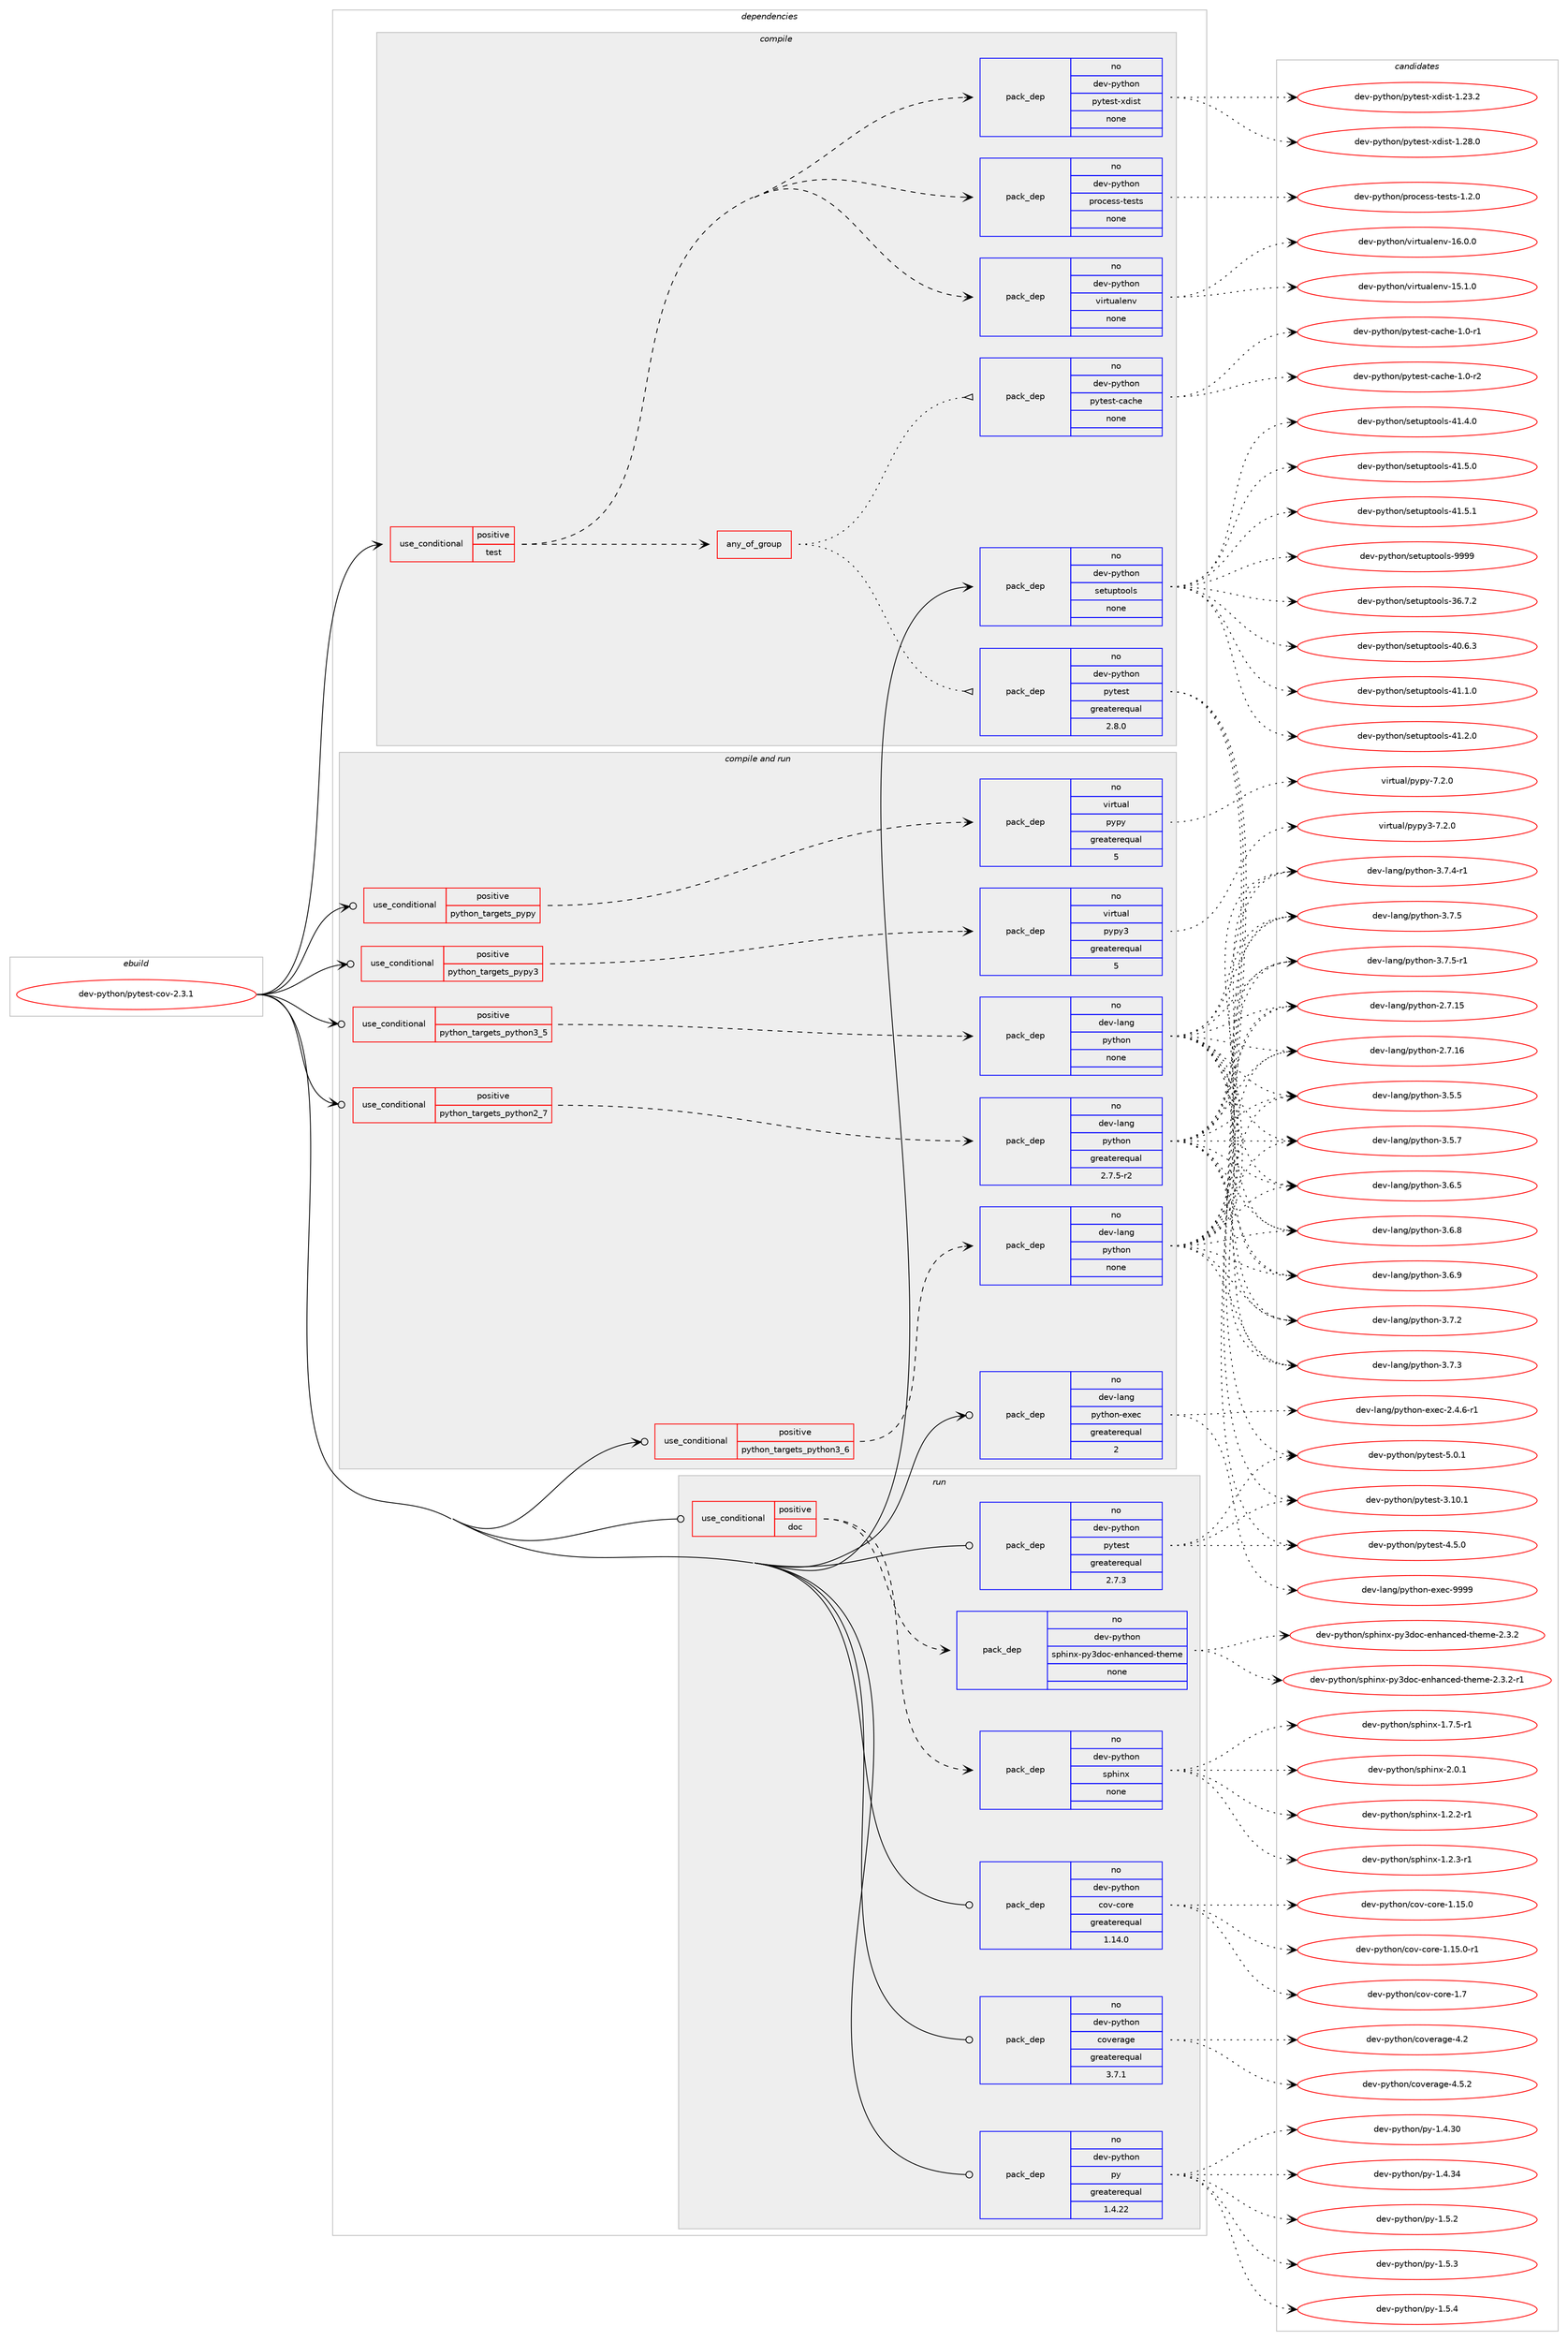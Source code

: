 digraph prolog {

# *************
# Graph options
# *************

newrank=true;
concentrate=true;
compound=true;
graph [rankdir=LR,fontname=Helvetica,fontsize=10,ranksep=1.5];#, ranksep=2.5, nodesep=0.2];
edge  [arrowhead=vee];
node  [fontname=Helvetica,fontsize=10];

# **********
# The ebuild
# **********

subgraph cluster_leftcol {
color=gray;
rank=same;
label=<<i>ebuild</i>>;
id [label="dev-python/pytest-cov-2.3.1", color=red, width=4, href="../dev-python/pytest-cov-2.3.1.svg"];
}

# ****************
# The dependencies
# ****************

subgraph cluster_midcol {
color=gray;
label=<<i>dependencies</i>>;
subgraph cluster_compile {
fillcolor="#eeeeee";
style=filled;
label=<<i>compile</i>>;
subgraph cond146976 {
dependency629249 [label=<<TABLE BORDER="0" CELLBORDER="1" CELLSPACING="0" CELLPADDING="4"><TR><TD ROWSPAN="3" CELLPADDING="10">use_conditional</TD></TR><TR><TD>positive</TD></TR><TR><TD>test</TD></TR></TABLE>>, shape=none, color=red];
subgraph pack470408 {
dependency629250 [label=<<TABLE BORDER="0" CELLBORDER="1" CELLSPACING="0" CELLPADDING="4" WIDTH="220"><TR><TD ROWSPAN="6" CELLPADDING="30">pack_dep</TD></TR><TR><TD WIDTH="110">no</TD></TR><TR><TD>dev-python</TD></TR><TR><TD>virtualenv</TD></TR><TR><TD>none</TD></TR><TR><TD></TD></TR></TABLE>>, shape=none, color=blue];
}
dependency629249:e -> dependency629250:w [weight=20,style="dashed",arrowhead="vee"];
subgraph pack470409 {
dependency629251 [label=<<TABLE BORDER="0" CELLBORDER="1" CELLSPACING="0" CELLPADDING="4" WIDTH="220"><TR><TD ROWSPAN="6" CELLPADDING="30">pack_dep</TD></TR><TR><TD WIDTH="110">no</TD></TR><TR><TD>dev-python</TD></TR><TR><TD>process-tests</TD></TR><TR><TD>none</TD></TR><TR><TD></TD></TR></TABLE>>, shape=none, color=blue];
}
dependency629249:e -> dependency629251:w [weight=20,style="dashed",arrowhead="vee"];
subgraph any11488 {
dependency629252 [label=<<TABLE BORDER="0" CELLBORDER="1" CELLSPACING="0" CELLPADDING="4"><TR><TD CELLPADDING="10">any_of_group</TD></TR></TABLE>>, shape=none, color=red];subgraph pack470410 {
dependency629253 [label=<<TABLE BORDER="0" CELLBORDER="1" CELLSPACING="0" CELLPADDING="4" WIDTH="220"><TR><TD ROWSPAN="6" CELLPADDING="30">pack_dep</TD></TR><TR><TD WIDTH="110">no</TD></TR><TR><TD>dev-python</TD></TR><TR><TD>pytest</TD></TR><TR><TD>greaterequal</TD></TR><TR><TD>2.8.0</TD></TR></TABLE>>, shape=none, color=blue];
}
dependency629252:e -> dependency629253:w [weight=20,style="dotted",arrowhead="oinv"];
subgraph pack470411 {
dependency629254 [label=<<TABLE BORDER="0" CELLBORDER="1" CELLSPACING="0" CELLPADDING="4" WIDTH="220"><TR><TD ROWSPAN="6" CELLPADDING="30">pack_dep</TD></TR><TR><TD WIDTH="110">no</TD></TR><TR><TD>dev-python</TD></TR><TR><TD>pytest-cache</TD></TR><TR><TD>none</TD></TR><TR><TD></TD></TR></TABLE>>, shape=none, color=blue];
}
dependency629252:e -> dependency629254:w [weight=20,style="dotted",arrowhead="oinv"];
}
dependency629249:e -> dependency629252:w [weight=20,style="dashed",arrowhead="vee"];
subgraph pack470412 {
dependency629255 [label=<<TABLE BORDER="0" CELLBORDER="1" CELLSPACING="0" CELLPADDING="4" WIDTH="220"><TR><TD ROWSPAN="6" CELLPADDING="30">pack_dep</TD></TR><TR><TD WIDTH="110">no</TD></TR><TR><TD>dev-python</TD></TR><TR><TD>pytest-xdist</TD></TR><TR><TD>none</TD></TR><TR><TD></TD></TR></TABLE>>, shape=none, color=blue];
}
dependency629249:e -> dependency629255:w [weight=20,style="dashed",arrowhead="vee"];
}
id:e -> dependency629249:w [weight=20,style="solid",arrowhead="vee"];
subgraph pack470413 {
dependency629256 [label=<<TABLE BORDER="0" CELLBORDER="1" CELLSPACING="0" CELLPADDING="4" WIDTH="220"><TR><TD ROWSPAN="6" CELLPADDING="30">pack_dep</TD></TR><TR><TD WIDTH="110">no</TD></TR><TR><TD>dev-python</TD></TR><TR><TD>setuptools</TD></TR><TR><TD>none</TD></TR><TR><TD></TD></TR></TABLE>>, shape=none, color=blue];
}
id:e -> dependency629256:w [weight=20,style="solid",arrowhead="vee"];
}
subgraph cluster_compileandrun {
fillcolor="#eeeeee";
style=filled;
label=<<i>compile and run</i>>;
subgraph cond146977 {
dependency629257 [label=<<TABLE BORDER="0" CELLBORDER="1" CELLSPACING="0" CELLPADDING="4"><TR><TD ROWSPAN="3" CELLPADDING="10">use_conditional</TD></TR><TR><TD>positive</TD></TR><TR><TD>python_targets_pypy</TD></TR></TABLE>>, shape=none, color=red];
subgraph pack470414 {
dependency629258 [label=<<TABLE BORDER="0" CELLBORDER="1" CELLSPACING="0" CELLPADDING="4" WIDTH="220"><TR><TD ROWSPAN="6" CELLPADDING="30">pack_dep</TD></TR><TR><TD WIDTH="110">no</TD></TR><TR><TD>virtual</TD></TR><TR><TD>pypy</TD></TR><TR><TD>greaterequal</TD></TR><TR><TD>5</TD></TR></TABLE>>, shape=none, color=blue];
}
dependency629257:e -> dependency629258:w [weight=20,style="dashed",arrowhead="vee"];
}
id:e -> dependency629257:w [weight=20,style="solid",arrowhead="odotvee"];
subgraph cond146978 {
dependency629259 [label=<<TABLE BORDER="0" CELLBORDER="1" CELLSPACING="0" CELLPADDING="4"><TR><TD ROWSPAN="3" CELLPADDING="10">use_conditional</TD></TR><TR><TD>positive</TD></TR><TR><TD>python_targets_pypy3</TD></TR></TABLE>>, shape=none, color=red];
subgraph pack470415 {
dependency629260 [label=<<TABLE BORDER="0" CELLBORDER="1" CELLSPACING="0" CELLPADDING="4" WIDTH="220"><TR><TD ROWSPAN="6" CELLPADDING="30">pack_dep</TD></TR><TR><TD WIDTH="110">no</TD></TR><TR><TD>virtual</TD></TR><TR><TD>pypy3</TD></TR><TR><TD>greaterequal</TD></TR><TR><TD>5</TD></TR></TABLE>>, shape=none, color=blue];
}
dependency629259:e -> dependency629260:w [weight=20,style="dashed",arrowhead="vee"];
}
id:e -> dependency629259:w [weight=20,style="solid",arrowhead="odotvee"];
subgraph cond146979 {
dependency629261 [label=<<TABLE BORDER="0" CELLBORDER="1" CELLSPACING="0" CELLPADDING="4"><TR><TD ROWSPAN="3" CELLPADDING="10">use_conditional</TD></TR><TR><TD>positive</TD></TR><TR><TD>python_targets_python2_7</TD></TR></TABLE>>, shape=none, color=red];
subgraph pack470416 {
dependency629262 [label=<<TABLE BORDER="0" CELLBORDER="1" CELLSPACING="0" CELLPADDING="4" WIDTH="220"><TR><TD ROWSPAN="6" CELLPADDING="30">pack_dep</TD></TR><TR><TD WIDTH="110">no</TD></TR><TR><TD>dev-lang</TD></TR><TR><TD>python</TD></TR><TR><TD>greaterequal</TD></TR><TR><TD>2.7.5-r2</TD></TR></TABLE>>, shape=none, color=blue];
}
dependency629261:e -> dependency629262:w [weight=20,style="dashed",arrowhead="vee"];
}
id:e -> dependency629261:w [weight=20,style="solid",arrowhead="odotvee"];
subgraph cond146980 {
dependency629263 [label=<<TABLE BORDER="0" CELLBORDER="1" CELLSPACING="0" CELLPADDING="4"><TR><TD ROWSPAN="3" CELLPADDING="10">use_conditional</TD></TR><TR><TD>positive</TD></TR><TR><TD>python_targets_python3_5</TD></TR></TABLE>>, shape=none, color=red];
subgraph pack470417 {
dependency629264 [label=<<TABLE BORDER="0" CELLBORDER="1" CELLSPACING="0" CELLPADDING="4" WIDTH="220"><TR><TD ROWSPAN="6" CELLPADDING="30">pack_dep</TD></TR><TR><TD WIDTH="110">no</TD></TR><TR><TD>dev-lang</TD></TR><TR><TD>python</TD></TR><TR><TD>none</TD></TR><TR><TD></TD></TR></TABLE>>, shape=none, color=blue];
}
dependency629263:e -> dependency629264:w [weight=20,style="dashed",arrowhead="vee"];
}
id:e -> dependency629263:w [weight=20,style="solid",arrowhead="odotvee"];
subgraph cond146981 {
dependency629265 [label=<<TABLE BORDER="0" CELLBORDER="1" CELLSPACING="0" CELLPADDING="4"><TR><TD ROWSPAN="3" CELLPADDING="10">use_conditional</TD></TR><TR><TD>positive</TD></TR><TR><TD>python_targets_python3_6</TD></TR></TABLE>>, shape=none, color=red];
subgraph pack470418 {
dependency629266 [label=<<TABLE BORDER="0" CELLBORDER="1" CELLSPACING="0" CELLPADDING="4" WIDTH="220"><TR><TD ROWSPAN="6" CELLPADDING="30">pack_dep</TD></TR><TR><TD WIDTH="110">no</TD></TR><TR><TD>dev-lang</TD></TR><TR><TD>python</TD></TR><TR><TD>none</TD></TR><TR><TD></TD></TR></TABLE>>, shape=none, color=blue];
}
dependency629265:e -> dependency629266:w [weight=20,style="dashed",arrowhead="vee"];
}
id:e -> dependency629265:w [weight=20,style="solid",arrowhead="odotvee"];
subgraph pack470419 {
dependency629267 [label=<<TABLE BORDER="0" CELLBORDER="1" CELLSPACING="0" CELLPADDING="4" WIDTH="220"><TR><TD ROWSPAN="6" CELLPADDING="30">pack_dep</TD></TR><TR><TD WIDTH="110">no</TD></TR><TR><TD>dev-lang</TD></TR><TR><TD>python-exec</TD></TR><TR><TD>greaterequal</TD></TR><TR><TD>2</TD></TR></TABLE>>, shape=none, color=blue];
}
id:e -> dependency629267:w [weight=20,style="solid",arrowhead="odotvee"];
}
subgraph cluster_run {
fillcolor="#eeeeee";
style=filled;
label=<<i>run</i>>;
subgraph cond146982 {
dependency629268 [label=<<TABLE BORDER="0" CELLBORDER="1" CELLSPACING="0" CELLPADDING="4"><TR><TD ROWSPAN="3" CELLPADDING="10">use_conditional</TD></TR><TR><TD>positive</TD></TR><TR><TD>doc</TD></TR></TABLE>>, shape=none, color=red];
subgraph pack470420 {
dependency629269 [label=<<TABLE BORDER="0" CELLBORDER="1" CELLSPACING="0" CELLPADDING="4" WIDTH="220"><TR><TD ROWSPAN="6" CELLPADDING="30">pack_dep</TD></TR><TR><TD WIDTH="110">no</TD></TR><TR><TD>dev-python</TD></TR><TR><TD>sphinx</TD></TR><TR><TD>none</TD></TR><TR><TD></TD></TR></TABLE>>, shape=none, color=blue];
}
dependency629268:e -> dependency629269:w [weight=20,style="dashed",arrowhead="vee"];
subgraph pack470421 {
dependency629270 [label=<<TABLE BORDER="0" CELLBORDER="1" CELLSPACING="0" CELLPADDING="4" WIDTH="220"><TR><TD ROWSPAN="6" CELLPADDING="30">pack_dep</TD></TR><TR><TD WIDTH="110">no</TD></TR><TR><TD>dev-python</TD></TR><TR><TD>sphinx-py3doc-enhanced-theme</TD></TR><TR><TD>none</TD></TR><TR><TD></TD></TR></TABLE>>, shape=none, color=blue];
}
dependency629268:e -> dependency629270:w [weight=20,style="dashed",arrowhead="vee"];
}
id:e -> dependency629268:w [weight=20,style="solid",arrowhead="odot"];
subgraph pack470422 {
dependency629271 [label=<<TABLE BORDER="0" CELLBORDER="1" CELLSPACING="0" CELLPADDING="4" WIDTH="220"><TR><TD ROWSPAN="6" CELLPADDING="30">pack_dep</TD></TR><TR><TD WIDTH="110">no</TD></TR><TR><TD>dev-python</TD></TR><TR><TD>cov-core</TD></TR><TR><TD>greaterequal</TD></TR><TR><TD>1.14.0</TD></TR></TABLE>>, shape=none, color=blue];
}
id:e -> dependency629271:w [weight=20,style="solid",arrowhead="odot"];
subgraph pack470423 {
dependency629272 [label=<<TABLE BORDER="0" CELLBORDER="1" CELLSPACING="0" CELLPADDING="4" WIDTH="220"><TR><TD ROWSPAN="6" CELLPADDING="30">pack_dep</TD></TR><TR><TD WIDTH="110">no</TD></TR><TR><TD>dev-python</TD></TR><TR><TD>coverage</TD></TR><TR><TD>greaterequal</TD></TR><TR><TD>3.7.1</TD></TR></TABLE>>, shape=none, color=blue];
}
id:e -> dependency629272:w [weight=20,style="solid",arrowhead="odot"];
subgraph pack470424 {
dependency629273 [label=<<TABLE BORDER="0" CELLBORDER="1" CELLSPACING="0" CELLPADDING="4" WIDTH="220"><TR><TD ROWSPAN="6" CELLPADDING="30">pack_dep</TD></TR><TR><TD WIDTH="110">no</TD></TR><TR><TD>dev-python</TD></TR><TR><TD>py</TD></TR><TR><TD>greaterequal</TD></TR><TR><TD>1.4.22</TD></TR></TABLE>>, shape=none, color=blue];
}
id:e -> dependency629273:w [weight=20,style="solid",arrowhead="odot"];
subgraph pack470425 {
dependency629274 [label=<<TABLE BORDER="0" CELLBORDER="1" CELLSPACING="0" CELLPADDING="4" WIDTH="220"><TR><TD ROWSPAN="6" CELLPADDING="30">pack_dep</TD></TR><TR><TD WIDTH="110">no</TD></TR><TR><TD>dev-python</TD></TR><TR><TD>pytest</TD></TR><TR><TD>greaterequal</TD></TR><TR><TD>2.7.3</TD></TR></TABLE>>, shape=none, color=blue];
}
id:e -> dependency629274:w [weight=20,style="solid",arrowhead="odot"];
}
}

# **************
# The candidates
# **************

subgraph cluster_choices {
rank=same;
color=gray;
label=<<i>candidates</i>>;

subgraph choice470408 {
color=black;
nodesep=1;
choice10010111845112121116104111110471181051141161179710810111011845495346494648 [label="dev-python/virtualenv-15.1.0", color=red, width=4,href="../dev-python/virtualenv-15.1.0.svg"];
choice10010111845112121116104111110471181051141161179710810111011845495446484648 [label="dev-python/virtualenv-16.0.0", color=red, width=4,href="../dev-python/virtualenv-16.0.0.svg"];
dependency629250:e -> choice10010111845112121116104111110471181051141161179710810111011845495346494648:w [style=dotted,weight="100"];
dependency629250:e -> choice10010111845112121116104111110471181051141161179710810111011845495446484648:w [style=dotted,weight="100"];
}
subgraph choice470409 {
color=black;
nodesep=1;
choice10010111845112121116104111110471121141119910111511545116101115116115454946504648 [label="dev-python/process-tests-1.2.0", color=red, width=4,href="../dev-python/process-tests-1.2.0.svg"];
dependency629251:e -> choice10010111845112121116104111110471121141119910111511545116101115116115454946504648:w [style=dotted,weight="100"];
}
subgraph choice470410 {
color=black;
nodesep=1;
choice100101118451121211161041111104711212111610111511645514649484649 [label="dev-python/pytest-3.10.1", color=red, width=4,href="../dev-python/pytest-3.10.1.svg"];
choice1001011184511212111610411111047112121116101115116455246534648 [label="dev-python/pytest-4.5.0", color=red, width=4,href="../dev-python/pytest-4.5.0.svg"];
choice1001011184511212111610411111047112121116101115116455346484649 [label="dev-python/pytest-5.0.1", color=red, width=4,href="../dev-python/pytest-5.0.1.svg"];
dependency629253:e -> choice100101118451121211161041111104711212111610111511645514649484649:w [style=dotted,weight="100"];
dependency629253:e -> choice1001011184511212111610411111047112121116101115116455246534648:w [style=dotted,weight="100"];
dependency629253:e -> choice1001011184511212111610411111047112121116101115116455346484649:w [style=dotted,weight="100"];
}
subgraph choice470411 {
color=black;
nodesep=1;
choice100101118451121211161041111104711212111610111511645999799104101454946484511449 [label="dev-python/pytest-cache-1.0-r1", color=red, width=4,href="../dev-python/pytest-cache-1.0-r1.svg"];
choice100101118451121211161041111104711212111610111511645999799104101454946484511450 [label="dev-python/pytest-cache-1.0-r2", color=red, width=4,href="../dev-python/pytest-cache-1.0-r2.svg"];
dependency629254:e -> choice100101118451121211161041111104711212111610111511645999799104101454946484511449:w [style=dotted,weight="100"];
dependency629254:e -> choice100101118451121211161041111104711212111610111511645999799104101454946484511450:w [style=dotted,weight="100"];
}
subgraph choice470412 {
color=black;
nodesep=1;
choice10010111845112121116104111110471121211161011151164512010010511511645494650514650 [label="dev-python/pytest-xdist-1.23.2", color=red, width=4,href="../dev-python/pytest-xdist-1.23.2.svg"];
choice10010111845112121116104111110471121211161011151164512010010511511645494650564648 [label="dev-python/pytest-xdist-1.28.0", color=red, width=4,href="../dev-python/pytest-xdist-1.28.0.svg"];
dependency629255:e -> choice10010111845112121116104111110471121211161011151164512010010511511645494650514650:w [style=dotted,weight="100"];
dependency629255:e -> choice10010111845112121116104111110471121211161011151164512010010511511645494650564648:w [style=dotted,weight="100"];
}
subgraph choice470413 {
color=black;
nodesep=1;
choice100101118451121211161041111104711510111611711211611111110811545515446554650 [label="dev-python/setuptools-36.7.2", color=red, width=4,href="../dev-python/setuptools-36.7.2.svg"];
choice100101118451121211161041111104711510111611711211611111110811545524846544651 [label="dev-python/setuptools-40.6.3", color=red, width=4,href="../dev-python/setuptools-40.6.3.svg"];
choice100101118451121211161041111104711510111611711211611111110811545524946494648 [label="dev-python/setuptools-41.1.0", color=red, width=4,href="../dev-python/setuptools-41.1.0.svg"];
choice100101118451121211161041111104711510111611711211611111110811545524946504648 [label="dev-python/setuptools-41.2.0", color=red, width=4,href="../dev-python/setuptools-41.2.0.svg"];
choice100101118451121211161041111104711510111611711211611111110811545524946524648 [label="dev-python/setuptools-41.4.0", color=red, width=4,href="../dev-python/setuptools-41.4.0.svg"];
choice100101118451121211161041111104711510111611711211611111110811545524946534648 [label="dev-python/setuptools-41.5.0", color=red, width=4,href="../dev-python/setuptools-41.5.0.svg"];
choice100101118451121211161041111104711510111611711211611111110811545524946534649 [label="dev-python/setuptools-41.5.1", color=red, width=4,href="../dev-python/setuptools-41.5.1.svg"];
choice10010111845112121116104111110471151011161171121161111111081154557575757 [label="dev-python/setuptools-9999", color=red, width=4,href="../dev-python/setuptools-9999.svg"];
dependency629256:e -> choice100101118451121211161041111104711510111611711211611111110811545515446554650:w [style=dotted,weight="100"];
dependency629256:e -> choice100101118451121211161041111104711510111611711211611111110811545524846544651:w [style=dotted,weight="100"];
dependency629256:e -> choice100101118451121211161041111104711510111611711211611111110811545524946494648:w [style=dotted,weight="100"];
dependency629256:e -> choice100101118451121211161041111104711510111611711211611111110811545524946504648:w [style=dotted,weight="100"];
dependency629256:e -> choice100101118451121211161041111104711510111611711211611111110811545524946524648:w [style=dotted,weight="100"];
dependency629256:e -> choice100101118451121211161041111104711510111611711211611111110811545524946534648:w [style=dotted,weight="100"];
dependency629256:e -> choice100101118451121211161041111104711510111611711211611111110811545524946534649:w [style=dotted,weight="100"];
dependency629256:e -> choice10010111845112121116104111110471151011161171121161111111081154557575757:w [style=dotted,weight="100"];
}
subgraph choice470414 {
color=black;
nodesep=1;
choice1181051141161179710847112121112121455546504648 [label="virtual/pypy-7.2.0", color=red, width=4,href="../virtual/pypy-7.2.0.svg"];
dependency629258:e -> choice1181051141161179710847112121112121455546504648:w [style=dotted,weight="100"];
}
subgraph choice470415 {
color=black;
nodesep=1;
choice118105114116117971084711212111212151455546504648 [label="virtual/pypy3-7.2.0", color=red, width=4,href="../virtual/pypy3-7.2.0.svg"];
dependency629260:e -> choice118105114116117971084711212111212151455546504648:w [style=dotted,weight="100"];
}
subgraph choice470416 {
color=black;
nodesep=1;
choice10010111845108971101034711212111610411111045504655464953 [label="dev-lang/python-2.7.15", color=red, width=4,href="../dev-lang/python-2.7.15.svg"];
choice10010111845108971101034711212111610411111045504655464954 [label="dev-lang/python-2.7.16", color=red, width=4,href="../dev-lang/python-2.7.16.svg"];
choice100101118451089711010347112121116104111110455146534653 [label="dev-lang/python-3.5.5", color=red, width=4,href="../dev-lang/python-3.5.5.svg"];
choice100101118451089711010347112121116104111110455146534655 [label="dev-lang/python-3.5.7", color=red, width=4,href="../dev-lang/python-3.5.7.svg"];
choice100101118451089711010347112121116104111110455146544653 [label="dev-lang/python-3.6.5", color=red, width=4,href="../dev-lang/python-3.6.5.svg"];
choice100101118451089711010347112121116104111110455146544656 [label="dev-lang/python-3.6.8", color=red, width=4,href="../dev-lang/python-3.6.8.svg"];
choice100101118451089711010347112121116104111110455146544657 [label="dev-lang/python-3.6.9", color=red, width=4,href="../dev-lang/python-3.6.9.svg"];
choice100101118451089711010347112121116104111110455146554650 [label="dev-lang/python-3.7.2", color=red, width=4,href="../dev-lang/python-3.7.2.svg"];
choice100101118451089711010347112121116104111110455146554651 [label="dev-lang/python-3.7.3", color=red, width=4,href="../dev-lang/python-3.7.3.svg"];
choice1001011184510897110103471121211161041111104551465546524511449 [label="dev-lang/python-3.7.4-r1", color=red, width=4,href="../dev-lang/python-3.7.4-r1.svg"];
choice100101118451089711010347112121116104111110455146554653 [label="dev-lang/python-3.7.5", color=red, width=4,href="../dev-lang/python-3.7.5.svg"];
choice1001011184510897110103471121211161041111104551465546534511449 [label="dev-lang/python-3.7.5-r1", color=red, width=4,href="../dev-lang/python-3.7.5-r1.svg"];
dependency629262:e -> choice10010111845108971101034711212111610411111045504655464953:w [style=dotted,weight="100"];
dependency629262:e -> choice10010111845108971101034711212111610411111045504655464954:w [style=dotted,weight="100"];
dependency629262:e -> choice100101118451089711010347112121116104111110455146534653:w [style=dotted,weight="100"];
dependency629262:e -> choice100101118451089711010347112121116104111110455146534655:w [style=dotted,weight="100"];
dependency629262:e -> choice100101118451089711010347112121116104111110455146544653:w [style=dotted,weight="100"];
dependency629262:e -> choice100101118451089711010347112121116104111110455146544656:w [style=dotted,weight="100"];
dependency629262:e -> choice100101118451089711010347112121116104111110455146544657:w [style=dotted,weight="100"];
dependency629262:e -> choice100101118451089711010347112121116104111110455146554650:w [style=dotted,weight="100"];
dependency629262:e -> choice100101118451089711010347112121116104111110455146554651:w [style=dotted,weight="100"];
dependency629262:e -> choice1001011184510897110103471121211161041111104551465546524511449:w [style=dotted,weight="100"];
dependency629262:e -> choice100101118451089711010347112121116104111110455146554653:w [style=dotted,weight="100"];
dependency629262:e -> choice1001011184510897110103471121211161041111104551465546534511449:w [style=dotted,weight="100"];
}
subgraph choice470417 {
color=black;
nodesep=1;
choice10010111845108971101034711212111610411111045504655464953 [label="dev-lang/python-2.7.15", color=red, width=4,href="../dev-lang/python-2.7.15.svg"];
choice10010111845108971101034711212111610411111045504655464954 [label="dev-lang/python-2.7.16", color=red, width=4,href="../dev-lang/python-2.7.16.svg"];
choice100101118451089711010347112121116104111110455146534653 [label="dev-lang/python-3.5.5", color=red, width=4,href="../dev-lang/python-3.5.5.svg"];
choice100101118451089711010347112121116104111110455146534655 [label="dev-lang/python-3.5.7", color=red, width=4,href="../dev-lang/python-3.5.7.svg"];
choice100101118451089711010347112121116104111110455146544653 [label="dev-lang/python-3.6.5", color=red, width=4,href="../dev-lang/python-3.6.5.svg"];
choice100101118451089711010347112121116104111110455146544656 [label="dev-lang/python-3.6.8", color=red, width=4,href="../dev-lang/python-3.6.8.svg"];
choice100101118451089711010347112121116104111110455146544657 [label="dev-lang/python-3.6.9", color=red, width=4,href="../dev-lang/python-3.6.9.svg"];
choice100101118451089711010347112121116104111110455146554650 [label="dev-lang/python-3.7.2", color=red, width=4,href="../dev-lang/python-3.7.2.svg"];
choice100101118451089711010347112121116104111110455146554651 [label="dev-lang/python-3.7.3", color=red, width=4,href="../dev-lang/python-3.7.3.svg"];
choice1001011184510897110103471121211161041111104551465546524511449 [label="dev-lang/python-3.7.4-r1", color=red, width=4,href="../dev-lang/python-3.7.4-r1.svg"];
choice100101118451089711010347112121116104111110455146554653 [label="dev-lang/python-3.7.5", color=red, width=4,href="../dev-lang/python-3.7.5.svg"];
choice1001011184510897110103471121211161041111104551465546534511449 [label="dev-lang/python-3.7.5-r1", color=red, width=4,href="../dev-lang/python-3.7.5-r1.svg"];
dependency629264:e -> choice10010111845108971101034711212111610411111045504655464953:w [style=dotted,weight="100"];
dependency629264:e -> choice10010111845108971101034711212111610411111045504655464954:w [style=dotted,weight="100"];
dependency629264:e -> choice100101118451089711010347112121116104111110455146534653:w [style=dotted,weight="100"];
dependency629264:e -> choice100101118451089711010347112121116104111110455146534655:w [style=dotted,weight="100"];
dependency629264:e -> choice100101118451089711010347112121116104111110455146544653:w [style=dotted,weight="100"];
dependency629264:e -> choice100101118451089711010347112121116104111110455146544656:w [style=dotted,weight="100"];
dependency629264:e -> choice100101118451089711010347112121116104111110455146544657:w [style=dotted,weight="100"];
dependency629264:e -> choice100101118451089711010347112121116104111110455146554650:w [style=dotted,weight="100"];
dependency629264:e -> choice100101118451089711010347112121116104111110455146554651:w [style=dotted,weight="100"];
dependency629264:e -> choice1001011184510897110103471121211161041111104551465546524511449:w [style=dotted,weight="100"];
dependency629264:e -> choice100101118451089711010347112121116104111110455146554653:w [style=dotted,weight="100"];
dependency629264:e -> choice1001011184510897110103471121211161041111104551465546534511449:w [style=dotted,weight="100"];
}
subgraph choice470418 {
color=black;
nodesep=1;
choice10010111845108971101034711212111610411111045504655464953 [label="dev-lang/python-2.7.15", color=red, width=4,href="../dev-lang/python-2.7.15.svg"];
choice10010111845108971101034711212111610411111045504655464954 [label="dev-lang/python-2.7.16", color=red, width=4,href="../dev-lang/python-2.7.16.svg"];
choice100101118451089711010347112121116104111110455146534653 [label="dev-lang/python-3.5.5", color=red, width=4,href="../dev-lang/python-3.5.5.svg"];
choice100101118451089711010347112121116104111110455146534655 [label="dev-lang/python-3.5.7", color=red, width=4,href="../dev-lang/python-3.5.7.svg"];
choice100101118451089711010347112121116104111110455146544653 [label="dev-lang/python-3.6.5", color=red, width=4,href="../dev-lang/python-3.6.5.svg"];
choice100101118451089711010347112121116104111110455146544656 [label="dev-lang/python-3.6.8", color=red, width=4,href="../dev-lang/python-3.6.8.svg"];
choice100101118451089711010347112121116104111110455146544657 [label="dev-lang/python-3.6.9", color=red, width=4,href="../dev-lang/python-3.6.9.svg"];
choice100101118451089711010347112121116104111110455146554650 [label="dev-lang/python-3.7.2", color=red, width=4,href="../dev-lang/python-3.7.2.svg"];
choice100101118451089711010347112121116104111110455146554651 [label="dev-lang/python-3.7.3", color=red, width=4,href="../dev-lang/python-3.7.3.svg"];
choice1001011184510897110103471121211161041111104551465546524511449 [label="dev-lang/python-3.7.4-r1", color=red, width=4,href="../dev-lang/python-3.7.4-r1.svg"];
choice100101118451089711010347112121116104111110455146554653 [label="dev-lang/python-3.7.5", color=red, width=4,href="../dev-lang/python-3.7.5.svg"];
choice1001011184510897110103471121211161041111104551465546534511449 [label="dev-lang/python-3.7.5-r1", color=red, width=4,href="../dev-lang/python-3.7.5-r1.svg"];
dependency629266:e -> choice10010111845108971101034711212111610411111045504655464953:w [style=dotted,weight="100"];
dependency629266:e -> choice10010111845108971101034711212111610411111045504655464954:w [style=dotted,weight="100"];
dependency629266:e -> choice100101118451089711010347112121116104111110455146534653:w [style=dotted,weight="100"];
dependency629266:e -> choice100101118451089711010347112121116104111110455146534655:w [style=dotted,weight="100"];
dependency629266:e -> choice100101118451089711010347112121116104111110455146544653:w [style=dotted,weight="100"];
dependency629266:e -> choice100101118451089711010347112121116104111110455146544656:w [style=dotted,weight="100"];
dependency629266:e -> choice100101118451089711010347112121116104111110455146544657:w [style=dotted,weight="100"];
dependency629266:e -> choice100101118451089711010347112121116104111110455146554650:w [style=dotted,weight="100"];
dependency629266:e -> choice100101118451089711010347112121116104111110455146554651:w [style=dotted,weight="100"];
dependency629266:e -> choice1001011184510897110103471121211161041111104551465546524511449:w [style=dotted,weight="100"];
dependency629266:e -> choice100101118451089711010347112121116104111110455146554653:w [style=dotted,weight="100"];
dependency629266:e -> choice1001011184510897110103471121211161041111104551465546534511449:w [style=dotted,weight="100"];
}
subgraph choice470419 {
color=black;
nodesep=1;
choice10010111845108971101034711212111610411111045101120101994550465246544511449 [label="dev-lang/python-exec-2.4.6-r1", color=red, width=4,href="../dev-lang/python-exec-2.4.6-r1.svg"];
choice10010111845108971101034711212111610411111045101120101994557575757 [label="dev-lang/python-exec-9999", color=red, width=4,href="../dev-lang/python-exec-9999.svg"];
dependency629267:e -> choice10010111845108971101034711212111610411111045101120101994550465246544511449:w [style=dotted,weight="100"];
dependency629267:e -> choice10010111845108971101034711212111610411111045101120101994557575757:w [style=dotted,weight="100"];
}
subgraph choice470420 {
color=black;
nodesep=1;
choice10010111845112121116104111110471151121041051101204549465046504511449 [label="dev-python/sphinx-1.2.2-r1", color=red, width=4,href="../dev-python/sphinx-1.2.2-r1.svg"];
choice10010111845112121116104111110471151121041051101204549465046514511449 [label="dev-python/sphinx-1.2.3-r1", color=red, width=4,href="../dev-python/sphinx-1.2.3-r1.svg"];
choice10010111845112121116104111110471151121041051101204549465546534511449 [label="dev-python/sphinx-1.7.5-r1", color=red, width=4,href="../dev-python/sphinx-1.7.5-r1.svg"];
choice1001011184511212111610411111047115112104105110120455046484649 [label="dev-python/sphinx-2.0.1", color=red, width=4,href="../dev-python/sphinx-2.0.1.svg"];
dependency629269:e -> choice10010111845112121116104111110471151121041051101204549465046504511449:w [style=dotted,weight="100"];
dependency629269:e -> choice10010111845112121116104111110471151121041051101204549465046514511449:w [style=dotted,weight="100"];
dependency629269:e -> choice10010111845112121116104111110471151121041051101204549465546534511449:w [style=dotted,weight="100"];
dependency629269:e -> choice1001011184511212111610411111047115112104105110120455046484649:w [style=dotted,weight="100"];
}
subgraph choice470421 {
color=black;
nodesep=1;
choice100101118451121211161041111104711511210410511012045112121511001119945101110104971109910110045116104101109101455046514650 [label="dev-python/sphinx-py3doc-enhanced-theme-2.3.2", color=red, width=4,href="../dev-python/sphinx-py3doc-enhanced-theme-2.3.2.svg"];
choice1001011184511212111610411111047115112104105110120451121215110011199451011101049711099101100451161041011091014550465146504511449 [label="dev-python/sphinx-py3doc-enhanced-theme-2.3.2-r1", color=red, width=4,href="../dev-python/sphinx-py3doc-enhanced-theme-2.3.2-r1.svg"];
dependency629270:e -> choice100101118451121211161041111104711511210410511012045112121511001119945101110104971109910110045116104101109101455046514650:w [style=dotted,weight="100"];
dependency629270:e -> choice1001011184511212111610411111047115112104105110120451121215110011199451011101049711099101100451161041011091014550465146504511449:w [style=dotted,weight="100"];
}
subgraph choice470422 {
color=black;
nodesep=1;
choice100101118451121211161041111104799111118459911111410145494649534648 [label="dev-python/cov-core-1.15.0", color=red, width=4,href="../dev-python/cov-core-1.15.0.svg"];
choice1001011184511212111610411111047991111184599111114101454946495346484511449 [label="dev-python/cov-core-1.15.0-r1", color=red, width=4,href="../dev-python/cov-core-1.15.0-r1.svg"];
choice100101118451121211161041111104799111118459911111410145494655 [label="dev-python/cov-core-1.7", color=red, width=4,href="../dev-python/cov-core-1.7.svg"];
dependency629271:e -> choice100101118451121211161041111104799111118459911111410145494649534648:w [style=dotted,weight="100"];
dependency629271:e -> choice1001011184511212111610411111047991111184599111114101454946495346484511449:w [style=dotted,weight="100"];
dependency629271:e -> choice100101118451121211161041111104799111118459911111410145494655:w [style=dotted,weight="100"];
}
subgraph choice470423 {
color=black;
nodesep=1;
choice1001011184511212111610411111047991111181011149710310145524650 [label="dev-python/coverage-4.2", color=red, width=4,href="../dev-python/coverage-4.2.svg"];
choice10010111845112121116104111110479911111810111497103101455246534650 [label="dev-python/coverage-4.5.2", color=red, width=4,href="../dev-python/coverage-4.5.2.svg"];
dependency629272:e -> choice1001011184511212111610411111047991111181011149710310145524650:w [style=dotted,weight="100"];
dependency629272:e -> choice10010111845112121116104111110479911111810111497103101455246534650:w [style=dotted,weight="100"];
}
subgraph choice470424 {
color=black;
nodesep=1;
choice100101118451121211161041111104711212145494652465148 [label="dev-python/py-1.4.30", color=red, width=4,href="../dev-python/py-1.4.30.svg"];
choice100101118451121211161041111104711212145494652465152 [label="dev-python/py-1.4.34", color=red, width=4,href="../dev-python/py-1.4.34.svg"];
choice1001011184511212111610411111047112121454946534650 [label="dev-python/py-1.5.2", color=red, width=4,href="../dev-python/py-1.5.2.svg"];
choice1001011184511212111610411111047112121454946534651 [label="dev-python/py-1.5.3", color=red, width=4,href="../dev-python/py-1.5.3.svg"];
choice1001011184511212111610411111047112121454946534652 [label="dev-python/py-1.5.4", color=red, width=4,href="../dev-python/py-1.5.4.svg"];
dependency629273:e -> choice100101118451121211161041111104711212145494652465148:w [style=dotted,weight="100"];
dependency629273:e -> choice100101118451121211161041111104711212145494652465152:w [style=dotted,weight="100"];
dependency629273:e -> choice1001011184511212111610411111047112121454946534650:w [style=dotted,weight="100"];
dependency629273:e -> choice1001011184511212111610411111047112121454946534651:w [style=dotted,weight="100"];
dependency629273:e -> choice1001011184511212111610411111047112121454946534652:w [style=dotted,weight="100"];
}
subgraph choice470425 {
color=black;
nodesep=1;
choice100101118451121211161041111104711212111610111511645514649484649 [label="dev-python/pytest-3.10.1", color=red, width=4,href="../dev-python/pytest-3.10.1.svg"];
choice1001011184511212111610411111047112121116101115116455246534648 [label="dev-python/pytest-4.5.0", color=red, width=4,href="../dev-python/pytest-4.5.0.svg"];
choice1001011184511212111610411111047112121116101115116455346484649 [label="dev-python/pytest-5.0.1", color=red, width=4,href="../dev-python/pytest-5.0.1.svg"];
dependency629274:e -> choice100101118451121211161041111104711212111610111511645514649484649:w [style=dotted,weight="100"];
dependency629274:e -> choice1001011184511212111610411111047112121116101115116455246534648:w [style=dotted,weight="100"];
dependency629274:e -> choice1001011184511212111610411111047112121116101115116455346484649:w [style=dotted,weight="100"];
}
}

}
